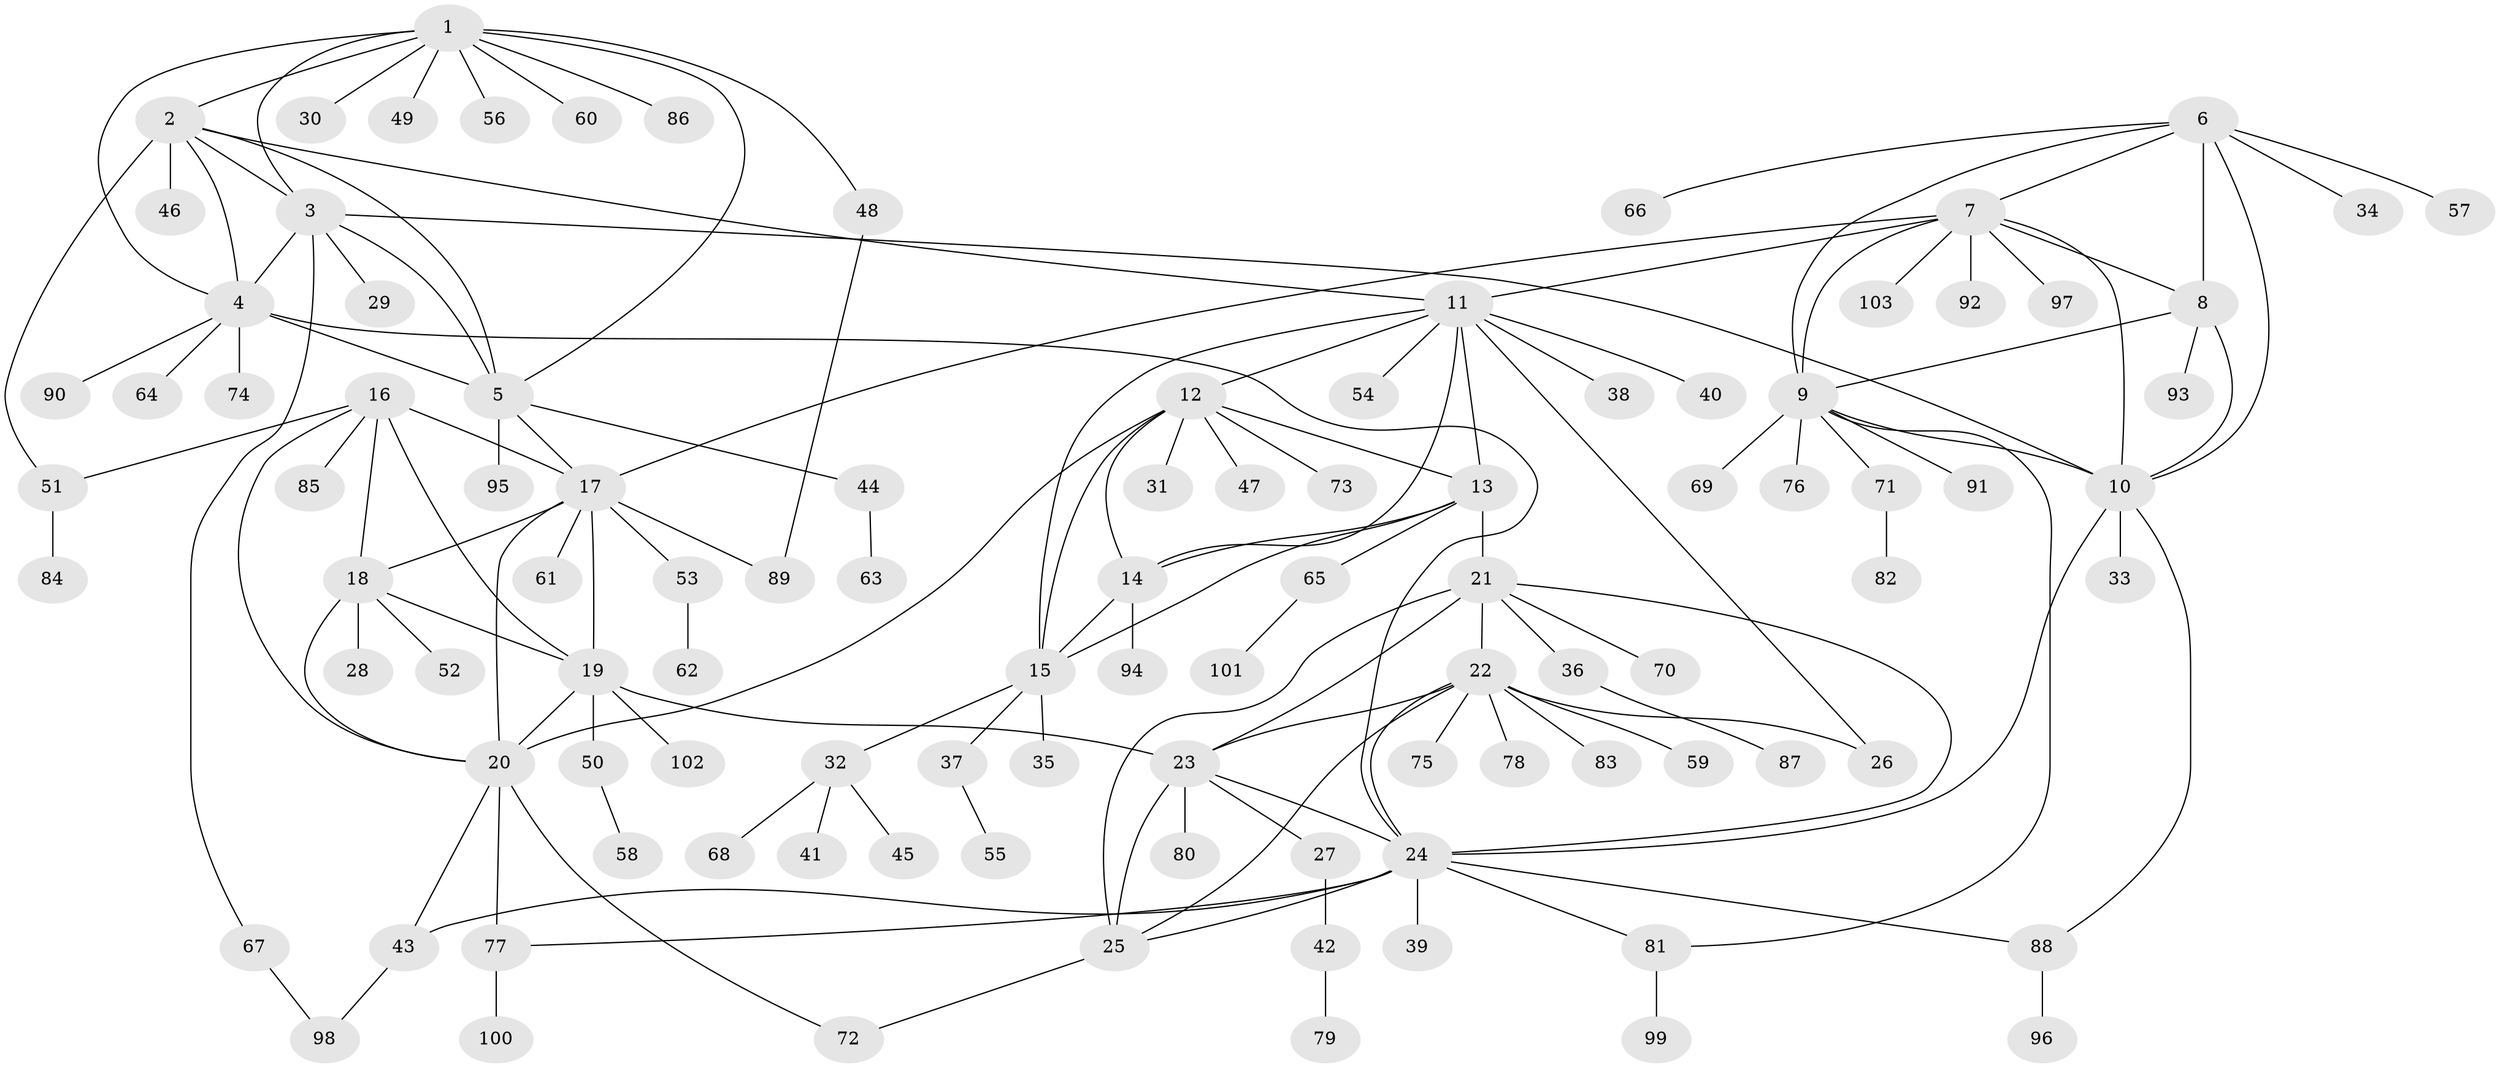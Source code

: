 // Generated by graph-tools (version 1.1) at 2025/16/03/09/25 04:16:05]
// undirected, 103 vertices, 147 edges
graph export_dot {
graph [start="1"]
  node [color=gray90,style=filled];
  1;
  2;
  3;
  4;
  5;
  6;
  7;
  8;
  9;
  10;
  11;
  12;
  13;
  14;
  15;
  16;
  17;
  18;
  19;
  20;
  21;
  22;
  23;
  24;
  25;
  26;
  27;
  28;
  29;
  30;
  31;
  32;
  33;
  34;
  35;
  36;
  37;
  38;
  39;
  40;
  41;
  42;
  43;
  44;
  45;
  46;
  47;
  48;
  49;
  50;
  51;
  52;
  53;
  54;
  55;
  56;
  57;
  58;
  59;
  60;
  61;
  62;
  63;
  64;
  65;
  66;
  67;
  68;
  69;
  70;
  71;
  72;
  73;
  74;
  75;
  76;
  77;
  78;
  79;
  80;
  81;
  82;
  83;
  84;
  85;
  86;
  87;
  88;
  89;
  90;
  91;
  92;
  93;
  94;
  95;
  96;
  97;
  98;
  99;
  100;
  101;
  102;
  103;
  1 -- 2;
  1 -- 3;
  1 -- 4;
  1 -- 5;
  1 -- 30;
  1 -- 48;
  1 -- 49;
  1 -- 56;
  1 -- 60;
  1 -- 86;
  2 -- 3;
  2 -- 4;
  2 -- 5;
  2 -- 11;
  2 -- 46;
  2 -- 51;
  3 -- 4;
  3 -- 5;
  3 -- 10;
  3 -- 29;
  3 -- 67;
  4 -- 5;
  4 -- 24;
  4 -- 64;
  4 -- 74;
  4 -- 90;
  5 -- 17;
  5 -- 44;
  5 -- 95;
  6 -- 7;
  6 -- 8;
  6 -- 9;
  6 -- 10;
  6 -- 34;
  6 -- 57;
  6 -- 66;
  7 -- 8;
  7 -- 9;
  7 -- 10;
  7 -- 11;
  7 -- 17;
  7 -- 92;
  7 -- 97;
  7 -- 103;
  8 -- 9;
  8 -- 10;
  8 -- 93;
  9 -- 10;
  9 -- 69;
  9 -- 71;
  9 -- 76;
  9 -- 81;
  9 -- 91;
  10 -- 24;
  10 -- 33;
  10 -- 88;
  11 -- 12;
  11 -- 13;
  11 -- 14;
  11 -- 15;
  11 -- 26;
  11 -- 38;
  11 -- 40;
  11 -- 54;
  12 -- 13;
  12 -- 14;
  12 -- 15;
  12 -- 20;
  12 -- 31;
  12 -- 47;
  12 -- 73;
  13 -- 14;
  13 -- 15;
  13 -- 21;
  13 -- 65;
  14 -- 15;
  14 -- 94;
  15 -- 32;
  15 -- 35;
  15 -- 37;
  16 -- 17;
  16 -- 18;
  16 -- 19;
  16 -- 20;
  16 -- 51;
  16 -- 85;
  17 -- 18;
  17 -- 19;
  17 -- 20;
  17 -- 53;
  17 -- 61;
  17 -- 89;
  18 -- 19;
  18 -- 20;
  18 -- 28;
  18 -- 52;
  19 -- 20;
  19 -- 23;
  19 -- 50;
  19 -- 102;
  20 -- 43;
  20 -- 72;
  20 -- 77;
  21 -- 22;
  21 -- 23;
  21 -- 24;
  21 -- 25;
  21 -- 36;
  21 -- 70;
  22 -- 23;
  22 -- 24;
  22 -- 25;
  22 -- 26;
  22 -- 59;
  22 -- 75;
  22 -- 78;
  22 -- 83;
  23 -- 24;
  23 -- 25;
  23 -- 27;
  23 -- 80;
  24 -- 25;
  24 -- 39;
  24 -- 43;
  24 -- 77;
  24 -- 81;
  24 -- 88;
  25 -- 72;
  27 -- 42;
  32 -- 41;
  32 -- 45;
  32 -- 68;
  36 -- 87;
  37 -- 55;
  42 -- 79;
  43 -- 98;
  44 -- 63;
  48 -- 89;
  50 -- 58;
  51 -- 84;
  53 -- 62;
  65 -- 101;
  67 -- 98;
  71 -- 82;
  77 -- 100;
  81 -- 99;
  88 -- 96;
}
